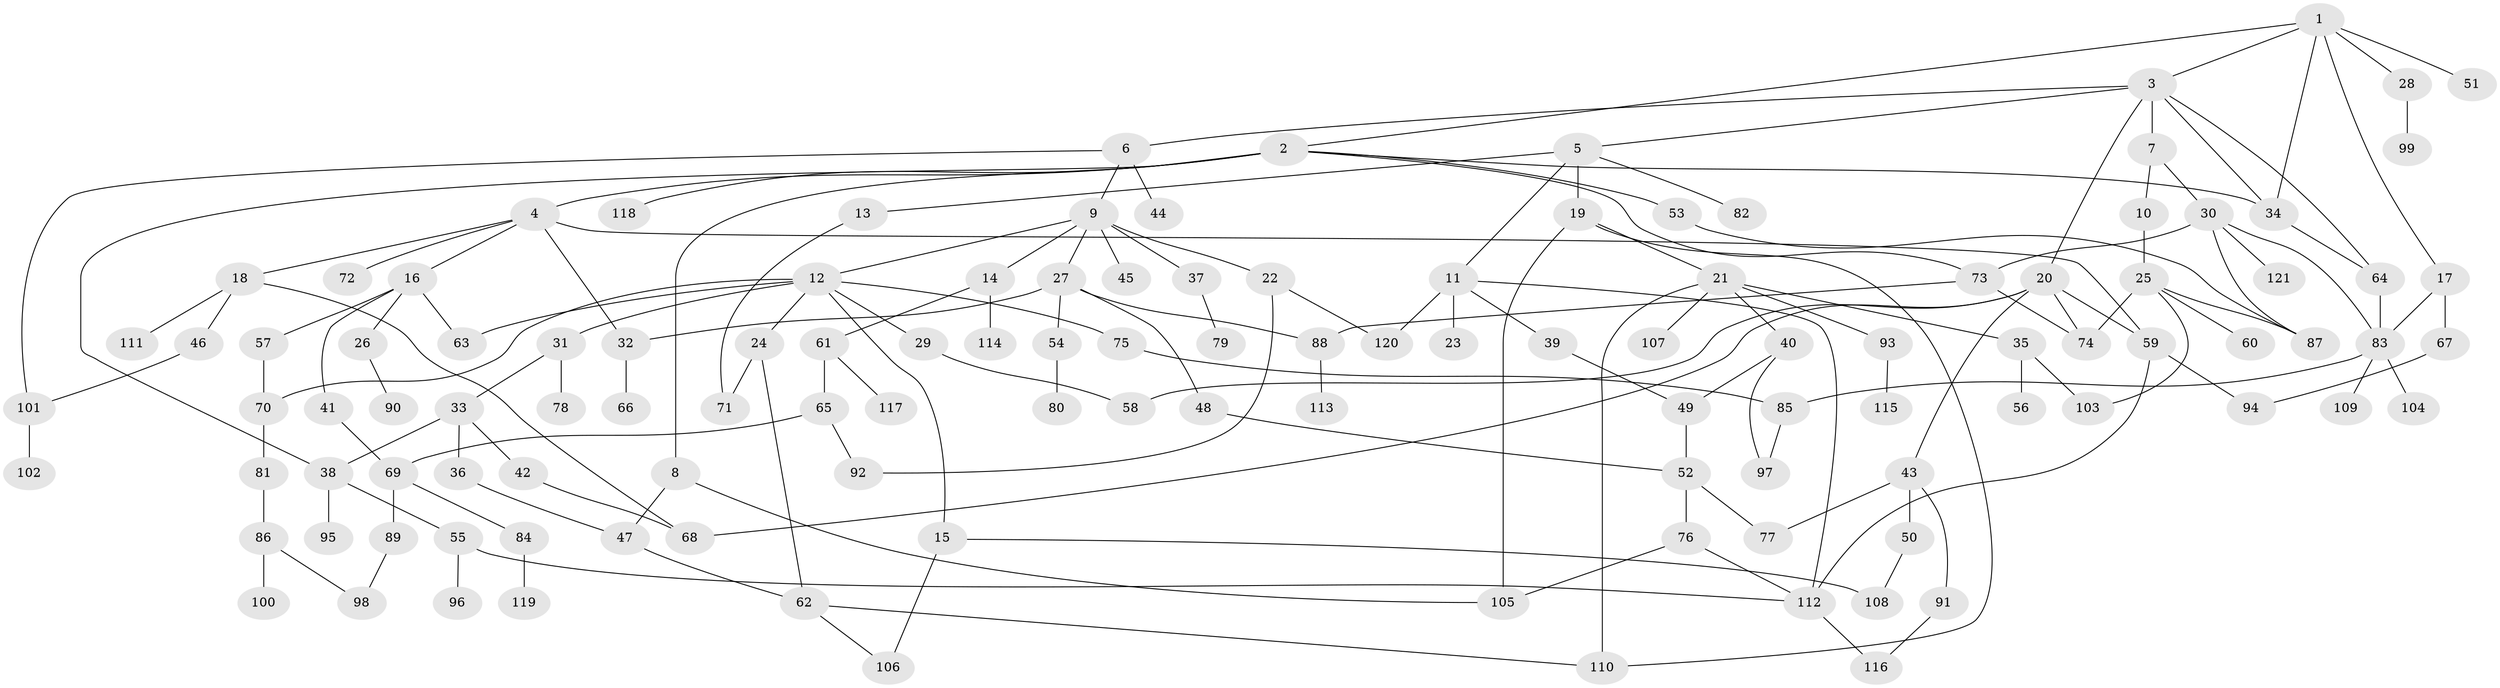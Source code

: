 // coarse degree distribution, {7: 0.023529411764705882, 8: 0.03529411764705882, 9: 0.023529411764705882, 5: 0.11764705882352941, 4: 0.08235294117647059, 3: 0.2, 2: 0.25882352941176473, 1: 0.24705882352941178, 6: 0.011764705882352941}
// Generated by graph-tools (version 1.1) at 2025/51/02/27/25 19:51:37]
// undirected, 121 vertices, 164 edges
graph export_dot {
graph [start="1"]
  node [color=gray90,style=filled];
  1;
  2;
  3;
  4;
  5;
  6;
  7;
  8;
  9;
  10;
  11;
  12;
  13;
  14;
  15;
  16;
  17;
  18;
  19;
  20;
  21;
  22;
  23;
  24;
  25;
  26;
  27;
  28;
  29;
  30;
  31;
  32;
  33;
  34;
  35;
  36;
  37;
  38;
  39;
  40;
  41;
  42;
  43;
  44;
  45;
  46;
  47;
  48;
  49;
  50;
  51;
  52;
  53;
  54;
  55;
  56;
  57;
  58;
  59;
  60;
  61;
  62;
  63;
  64;
  65;
  66;
  67;
  68;
  69;
  70;
  71;
  72;
  73;
  74;
  75;
  76;
  77;
  78;
  79;
  80;
  81;
  82;
  83;
  84;
  85;
  86;
  87;
  88;
  89;
  90;
  91;
  92;
  93;
  94;
  95;
  96;
  97;
  98;
  99;
  100;
  101;
  102;
  103;
  104;
  105;
  106;
  107;
  108;
  109;
  110;
  111;
  112;
  113;
  114;
  115;
  116;
  117;
  118;
  119;
  120;
  121;
  1 -- 2;
  1 -- 3;
  1 -- 17;
  1 -- 28;
  1 -- 34;
  1 -- 51;
  2 -- 4;
  2 -- 8;
  2 -- 38;
  2 -- 53;
  2 -- 118;
  2 -- 73;
  2 -- 34;
  3 -- 5;
  3 -- 6;
  3 -- 7;
  3 -- 20;
  3 -- 64;
  3 -- 34;
  4 -- 16;
  4 -- 18;
  4 -- 59;
  4 -- 72;
  4 -- 32;
  5 -- 11;
  5 -- 13;
  5 -- 19;
  5 -- 82;
  6 -- 9;
  6 -- 44;
  6 -- 101;
  7 -- 10;
  7 -- 30;
  8 -- 47;
  8 -- 105;
  9 -- 12;
  9 -- 14;
  9 -- 22;
  9 -- 27;
  9 -- 37;
  9 -- 45;
  10 -- 25;
  11 -- 23;
  11 -- 39;
  11 -- 112;
  11 -- 120;
  12 -- 15;
  12 -- 24;
  12 -- 29;
  12 -- 31;
  12 -- 63;
  12 -- 70;
  12 -- 75;
  13 -- 71;
  14 -- 61;
  14 -- 114;
  15 -- 108;
  15 -- 106;
  16 -- 26;
  16 -- 41;
  16 -- 57;
  16 -- 63;
  17 -- 67;
  17 -- 83;
  18 -- 46;
  18 -- 111;
  18 -- 68;
  19 -- 21;
  19 -- 105;
  19 -- 110;
  20 -- 43;
  20 -- 58;
  20 -- 68;
  20 -- 74;
  20 -- 59;
  21 -- 35;
  21 -- 40;
  21 -- 93;
  21 -- 107;
  21 -- 110;
  22 -- 120;
  22 -- 92;
  24 -- 71;
  24 -- 62;
  25 -- 60;
  25 -- 103;
  25 -- 74;
  25 -- 87;
  26 -- 90;
  27 -- 32;
  27 -- 48;
  27 -- 54;
  27 -- 88;
  28 -- 99;
  29 -- 58;
  30 -- 73;
  30 -- 121;
  30 -- 83;
  30 -- 87;
  31 -- 33;
  31 -- 78;
  32 -- 66;
  33 -- 36;
  33 -- 42;
  33 -- 38;
  34 -- 64;
  35 -- 56;
  35 -- 103;
  36 -- 47;
  37 -- 79;
  38 -- 55;
  38 -- 95;
  39 -- 49;
  40 -- 49;
  40 -- 97;
  41 -- 69;
  42 -- 68;
  43 -- 50;
  43 -- 91;
  43 -- 77;
  46 -- 101;
  47 -- 62;
  48 -- 52;
  49 -- 52;
  50 -- 108;
  52 -- 76;
  52 -- 77;
  53 -- 87;
  54 -- 80;
  55 -- 96;
  55 -- 112;
  57 -- 70;
  59 -- 94;
  59 -- 112;
  61 -- 65;
  61 -- 117;
  62 -- 106;
  62 -- 110;
  64 -- 83;
  65 -- 69;
  65 -- 92;
  67 -- 94;
  69 -- 84;
  69 -- 89;
  70 -- 81;
  73 -- 88;
  73 -- 74;
  75 -- 85;
  76 -- 105;
  76 -- 112;
  81 -- 86;
  83 -- 104;
  83 -- 109;
  83 -- 85;
  84 -- 119;
  85 -- 97;
  86 -- 100;
  86 -- 98;
  88 -- 113;
  89 -- 98;
  91 -- 116;
  93 -- 115;
  101 -- 102;
  112 -- 116;
}
